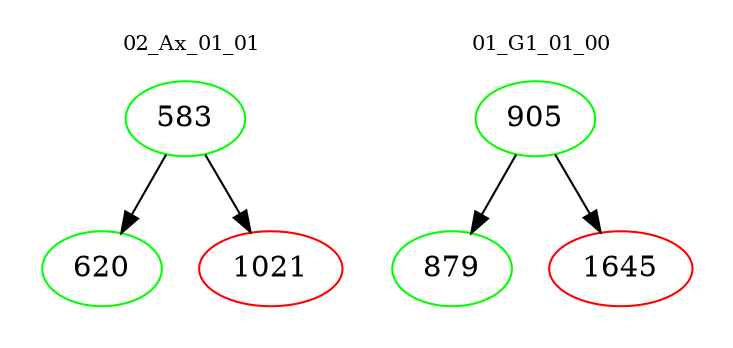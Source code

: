 digraph{
subgraph cluster_0 {
color = white
label = "02_Ax_01_01";
fontsize=10;
T0_583 [label="583", color="green"]
T0_583 -> T0_620 [color="black"]
T0_620 [label="620", color="green"]
T0_583 -> T0_1021 [color="black"]
T0_1021 [label="1021", color="red"]
}
subgraph cluster_1 {
color = white
label = "01_G1_01_00";
fontsize=10;
T1_905 [label="905", color="green"]
T1_905 -> T1_879 [color="black"]
T1_879 [label="879", color="green"]
T1_905 -> T1_1645 [color="black"]
T1_1645 [label="1645", color="red"]
}
}
